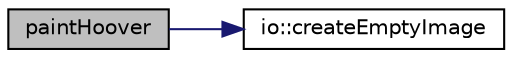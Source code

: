 digraph "paintHoover"
{
  edge [fontname="Helvetica",fontsize="10",labelfontname="Helvetica",labelfontsize="10"];
  node [fontname="Helvetica",fontsize="10",shape=record];
  rankdir="LR";
  Node1 [label="paintHoover",height=0.2,width=0.4,color="black", fillcolor="grey75", style="filled", fontcolor="black"];
  Node1 -> Node2 [color="midnightblue",fontsize="10",style="solid",fontname="Helvetica"];
  Node2 [label="io::createEmptyImage",height=0.2,width=0.4,color="black", fillcolor="white", style="filled",URL="$classio.html#ad6416470f0bad1244450a687d0c897e6"];
}
